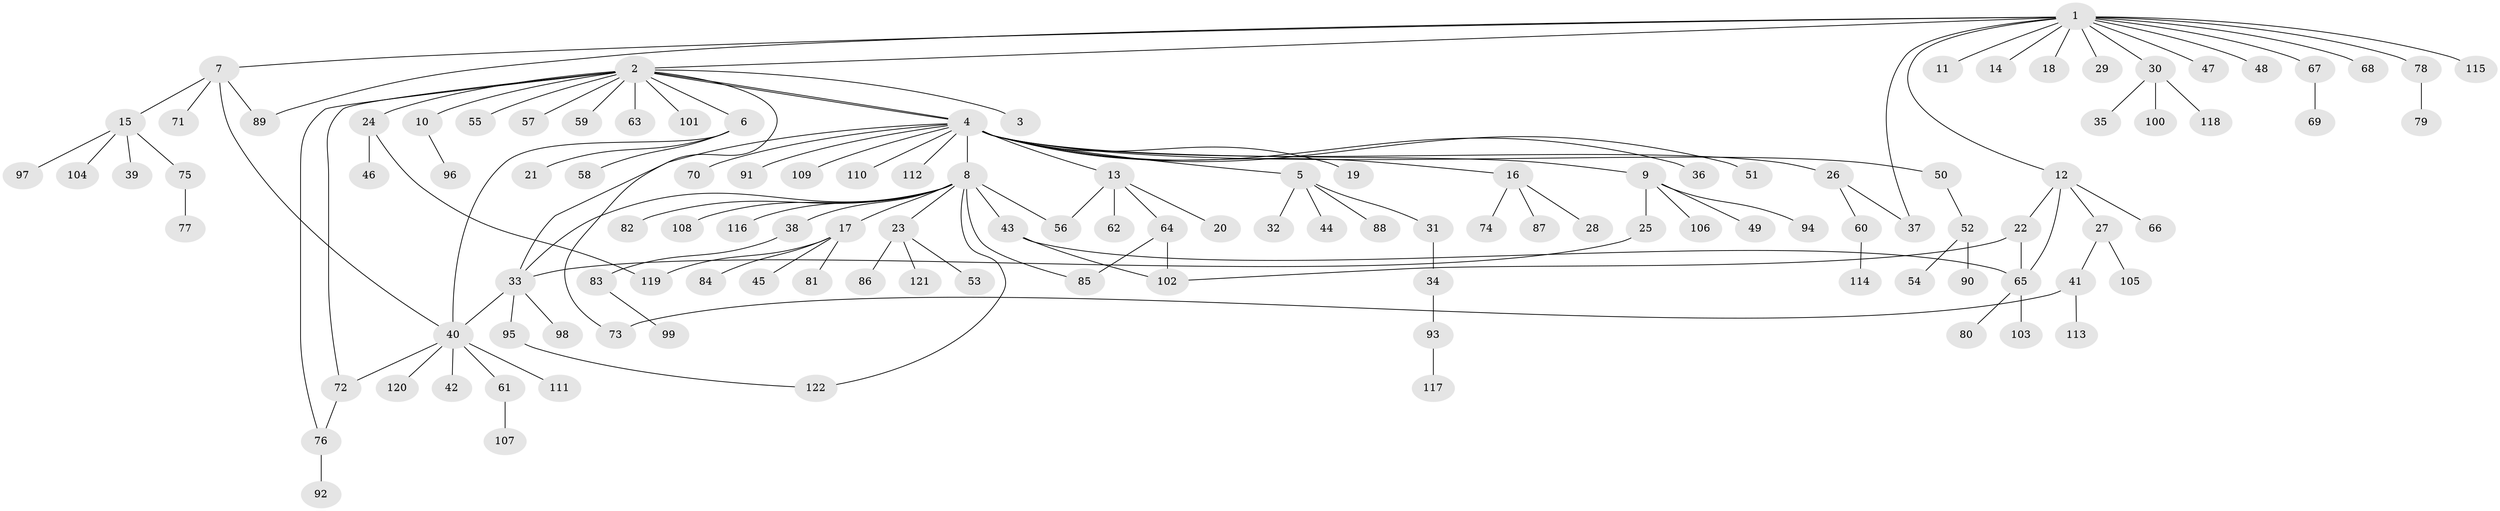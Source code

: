 // Generated by graph-tools (version 1.1) at 2025/35/03/09/25 02:35:46]
// undirected, 122 vertices, 139 edges
graph export_dot {
graph [start="1"]
  node [color=gray90,style=filled];
  1;
  2;
  3;
  4;
  5;
  6;
  7;
  8;
  9;
  10;
  11;
  12;
  13;
  14;
  15;
  16;
  17;
  18;
  19;
  20;
  21;
  22;
  23;
  24;
  25;
  26;
  27;
  28;
  29;
  30;
  31;
  32;
  33;
  34;
  35;
  36;
  37;
  38;
  39;
  40;
  41;
  42;
  43;
  44;
  45;
  46;
  47;
  48;
  49;
  50;
  51;
  52;
  53;
  54;
  55;
  56;
  57;
  58;
  59;
  60;
  61;
  62;
  63;
  64;
  65;
  66;
  67;
  68;
  69;
  70;
  71;
  72;
  73;
  74;
  75;
  76;
  77;
  78;
  79;
  80;
  81;
  82;
  83;
  84;
  85;
  86;
  87;
  88;
  89;
  90;
  91;
  92;
  93;
  94;
  95;
  96;
  97;
  98;
  99;
  100;
  101;
  102;
  103;
  104;
  105;
  106;
  107;
  108;
  109;
  110;
  111;
  112;
  113;
  114;
  115;
  116;
  117;
  118;
  119;
  120;
  121;
  122;
  1 -- 2;
  1 -- 7;
  1 -- 11;
  1 -- 12;
  1 -- 14;
  1 -- 18;
  1 -- 29;
  1 -- 30;
  1 -- 37;
  1 -- 47;
  1 -- 48;
  1 -- 67;
  1 -- 68;
  1 -- 78;
  1 -- 89;
  1 -- 115;
  2 -- 3;
  2 -- 4;
  2 -- 4;
  2 -- 6;
  2 -- 10;
  2 -- 24;
  2 -- 55;
  2 -- 57;
  2 -- 59;
  2 -- 63;
  2 -- 72;
  2 -- 73;
  2 -- 76;
  2 -- 101;
  4 -- 5;
  4 -- 8;
  4 -- 9;
  4 -- 13;
  4 -- 16;
  4 -- 19;
  4 -- 26;
  4 -- 33;
  4 -- 36;
  4 -- 50;
  4 -- 51;
  4 -- 70;
  4 -- 91;
  4 -- 109;
  4 -- 110;
  4 -- 112;
  5 -- 31;
  5 -- 32;
  5 -- 44;
  5 -- 88;
  6 -- 21;
  6 -- 40;
  6 -- 58;
  7 -- 15;
  7 -- 40;
  7 -- 71;
  7 -- 89;
  8 -- 17;
  8 -- 23;
  8 -- 33;
  8 -- 38;
  8 -- 43;
  8 -- 56;
  8 -- 82;
  8 -- 85;
  8 -- 108;
  8 -- 116;
  8 -- 122;
  9 -- 25;
  9 -- 49;
  9 -- 94;
  9 -- 106;
  10 -- 96;
  12 -- 22;
  12 -- 27;
  12 -- 65;
  12 -- 66;
  13 -- 20;
  13 -- 56;
  13 -- 62;
  13 -- 64;
  15 -- 39;
  15 -- 75;
  15 -- 97;
  15 -- 104;
  16 -- 28;
  16 -- 74;
  16 -- 87;
  17 -- 45;
  17 -- 81;
  17 -- 84;
  17 -- 119;
  22 -- 65;
  22 -- 102;
  23 -- 53;
  23 -- 86;
  23 -- 121;
  24 -- 46;
  24 -- 119;
  25 -- 33;
  26 -- 37;
  26 -- 60;
  27 -- 41;
  27 -- 105;
  30 -- 35;
  30 -- 100;
  30 -- 118;
  31 -- 34;
  33 -- 40;
  33 -- 95;
  33 -- 98;
  34 -- 93;
  38 -- 83;
  40 -- 42;
  40 -- 61;
  40 -- 72;
  40 -- 111;
  40 -- 120;
  41 -- 73;
  41 -- 113;
  43 -- 65;
  43 -- 102;
  50 -- 52;
  52 -- 54;
  52 -- 90;
  60 -- 114;
  61 -- 107;
  64 -- 85;
  64 -- 102;
  65 -- 80;
  65 -- 103;
  67 -- 69;
  72 -- 76;
  75 -- 77;
  76 -- 92;
  78 -- 79;
  83 -- 99;
  93 -- 117;
  95 -- 122;
}
